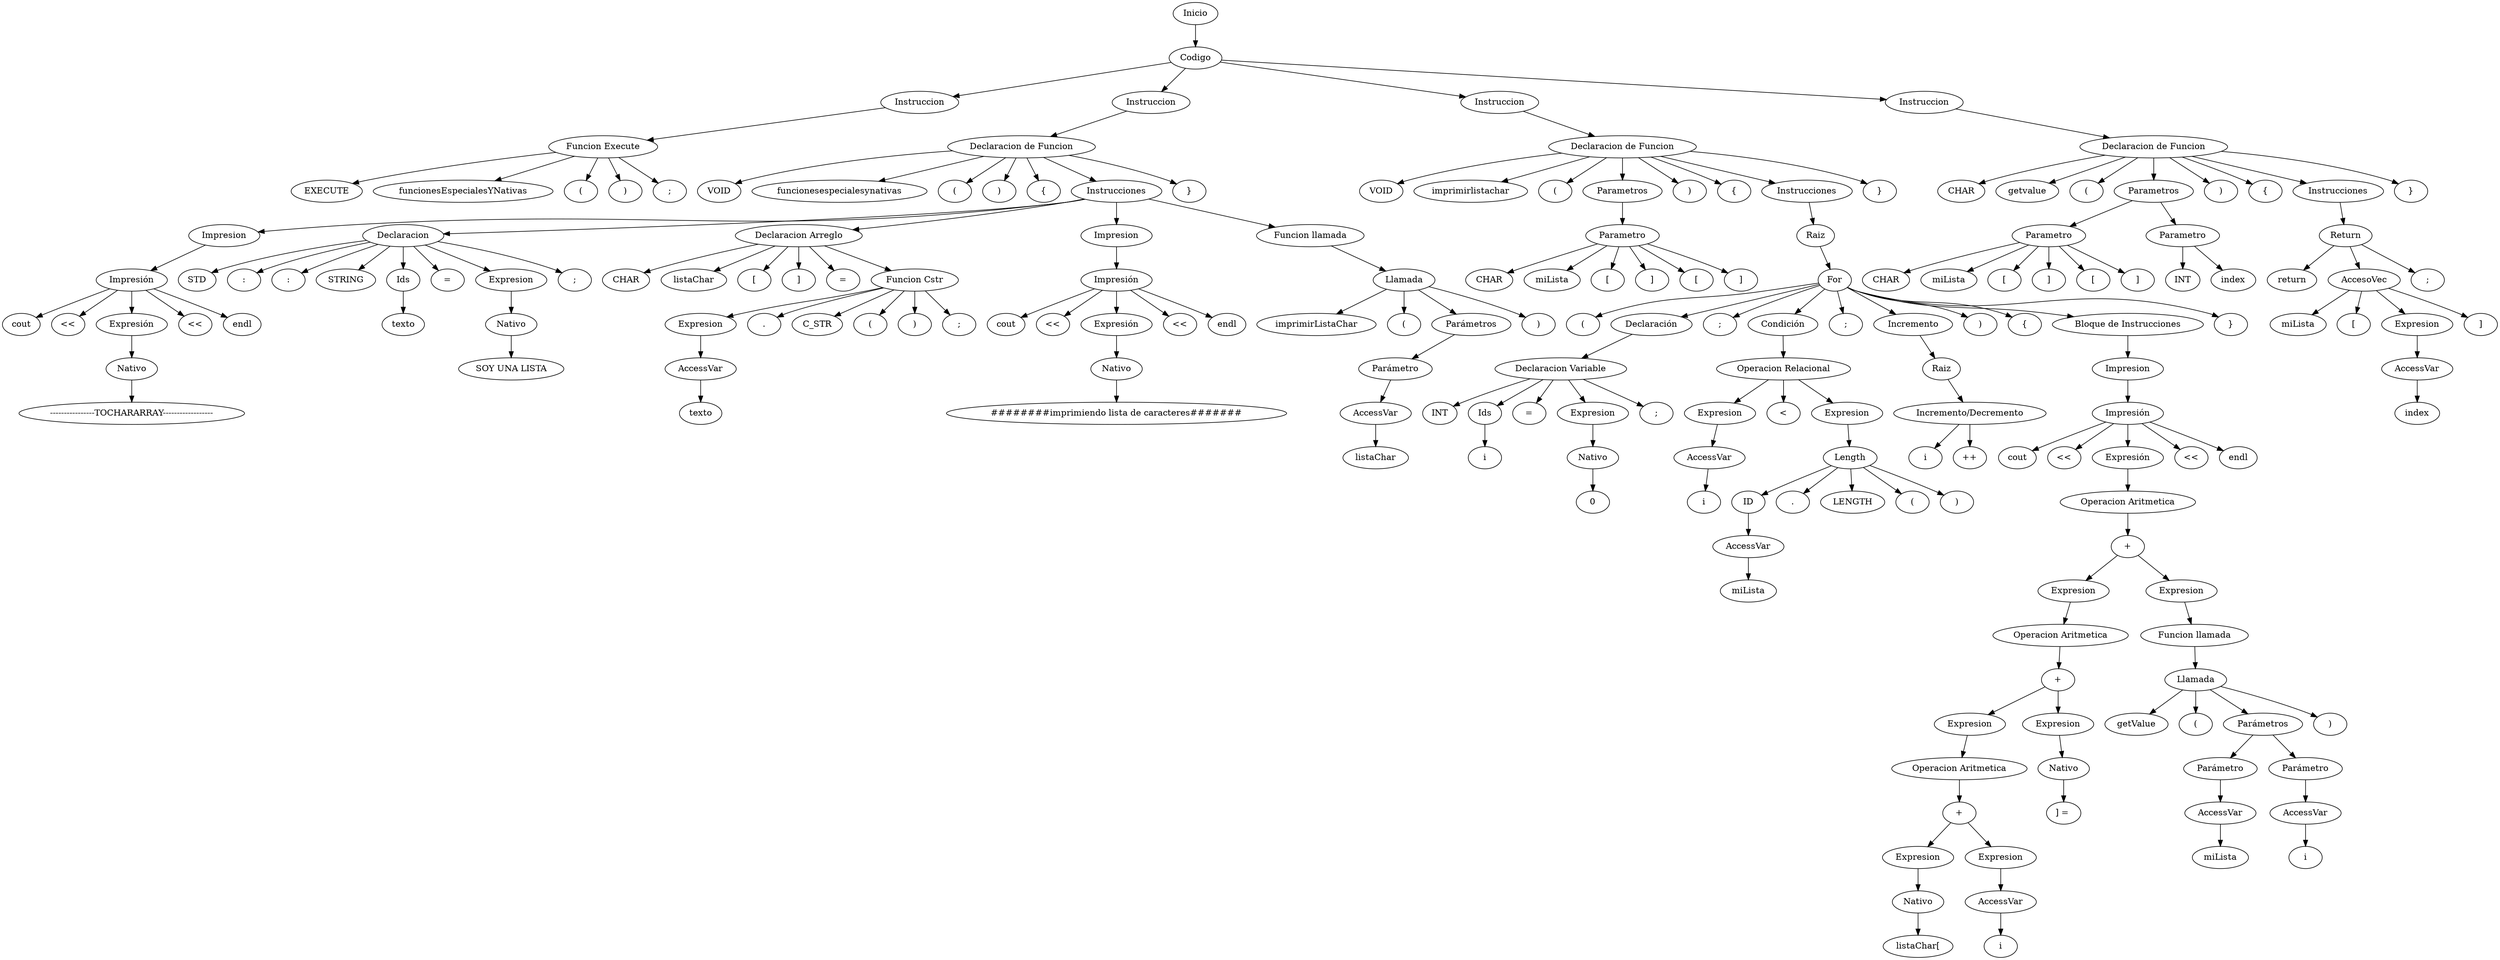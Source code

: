 digraph G {
n0[label="Inicio"]
nCodigo[label="Codigo"]
n0 -> nCodigo
n1[label="Instruccion"]
nCodigo -> n1
n2[label="Funcion Execute"]
n1 -> n2
n2 -> n6
n3[label="funcionesEspecialesYNativas"]
n2 -> n3
n4[label="("]
n2 -> n4
n6[label="EXECUTE"]
n5[label=")"]
n7[label=";"]
n2 -> n7
n2 -> n5
n8[label="Instruccion"]
nCodigo -> n8
n9[label="Declaracion de Funcion"]
n8 -> n9
n10[label="VOID"]
n9 -> n10
n11[label="funcionesespecialesynativas"]
n9 -> n11
n12[label="("]
n9 -> n12
n13[label=")"]
n9 -> n13
n14[label="{"]
n9 -> n14
n15[label="Instrucciones"]
n9 -> n15
n17[label="Impresion"]
n15 -> n17
n18[label="Impresión"]
n17 -> n18
n19[label="cout"]
n18 -> n19
n20[label="<<"]
n18 -> n20
n21[label="Expresión"]
n18 -> n21
n22[label="Nativo"]
n23[label="----------------TOCHARARRAY------------------"]
n22 -> n23
n21 -> n22
n24[label="<<"]
n18 -> n24
n25[label="endl"]
n18 -> n25
n26[label="Declaracion"]
n30[label="STD"]
n26 -> n30
n31[label=":"]
n26 -> n31
n32[label=":"]
n26 -> n32
n33[label="STRING"]
n26 -> n33
n28[label="Ids"]
n34[label="texto"]
n28 -> n34
n35[label="="]
n26 -> n35
n36[label="Expresion"]
n37[label="Nativo"]
n38[label="SOY UNA LISTA"]
n37 -> n38
n36 -> n37
n26 -> n36
n26 -> n28
n29[label=";"]
n26 -> n29
n15 -> n26
n39[label="Declaracion Arreglo"]
n15 -> n39
n44[label="CHAR"]
n39 -> n44
n40[label="listaChar"]
n39 -> n40
n41[label="["]
n39 -> n41
n42[label="]"]
n39 -> n42
n43[label="="]
n39 -> n43
n45[label="Funcion Cstr"]
n39 -> n45
n47[label="Expresion"]
n45 -> n47
n53[label="AccessVar"]
n53 -> n54
n54[label="texto"]
n47 -> n53
n49[label="."]n45 -> n49
n50[label="C_STR"]
n45 -> n50
n51[label="("]
n45 -> n51
n52[label=")"]
n45 -> n52
n46[label=";"]
n45 -> n46
n55[label="Impresion"]
n15 -> n55
n56[label="Impresión"]
n55 -> n56
n57[label="cout"]
n56 -> n57
n58[label="<<"]
n56 -> n58
n59[label="Expresión"]
n56 -> n59
n60[label="Nativo"]
n61[label="########imprimiendo lista de caracteres#######"]
n60 -> n61
n59 -> n60
n62[label="<<"]
n56 -> n62
n63[label="endl"]
n56 -> n63
n64[label="Funcion llamada"]
n15 -> n64
n65[label="Llamada"]
n64 -> n65
n66[label="imprimirListaChar"]
n65 -> n66
n67[label="("]
n65 -> n67
n69[label="Parámetros"]
n65 -> n69
n70[label="Parámetro"]
n69 -> n70
n71[label="AccessVar"]
n71 -> n72
n72[label="listaChar"]
n70 -> n71
n68[label=")"]
n65 -> n68
n16[label="}"]
n9 -> n16
n73[label="Instruccion"]
nCodigo -> n73
n74[label="Declaracion de Funcion"]
n73 -> n74
n75[label="VOID"]
n74 -> n75
n76[label="imprimirlistachar"]
n74 -> n76
n77[label="("]
n74 -> n77
n82[label="Parametros"]
n74 -> n82
n83[label="Parametro"]
n82 -> n83
n84[label="CHAR"]
n83 -> n84
n85[label="miLista"]
n83 -> n85
n86[label="["]
n83 -> n86
n87[label="]"]
n83 -> n87
n88[label="["]
n83 -> n88
n89[label="]"]
n83 -> n89
n78[label=")"]
n74 -> n78
n79[label="{"]
n74 -> n79
n80[label="Instrucciones"]
n74 -> n80
n90[label="Raiz"]
n80 -> n90
n91[label="For"]
n90 -> n91
n92[label="("]
n91 -> n92
n93[label="Declaración"]
n91 -> n93
n102[label="Declaracion Variable"]
n103[label="INT"]
n102 -> n103
n104[label="Ids"]
n108[label="i"]
n104 -> n108
n102 -> n104
n106[label="="]
n102 -> n106
n107[label="Expresion"]
n109[label="Nativo"]
n110[label="0"]
n109 -> n110
n107 -> n109
n102 -> n107
n93 -> n102
n105[label=";"]
n102 -> n105
n94[label=";"]
n91 -> n94
n95[label="Condición"]
n91 -> n95
n111[label="Operacion Relacional"]
n95 -> n111
n112[label="Expresion"]
n114[label="<"]
n113[label="Expresion"]
n111 -> n112
n111 -> n114
n111 -> n113
n115[label="AccessVar"]
n115 -> n116
n116[label="i"]
n112 -> n115
n117[label="Length"]
n123[label="AccessVar"]
n123 -> n124
n124[label="miLista"]
n118 -> n123
n118[label="ID"]
n117 -> n118
n119[label="."]n117 -> n119
n120[label="LENGTH"]
n117 -> n120
n121[label="("]
n117 -> n121
n122[label=")"]
n117 -> n122
n113 -> n117
n96[label=";"]
n91 -> n96
n97[label="Incremento"]
n91 -> n97
n125[label="Raiz"]
n97 -> n125
n126[label="Incremento/Decremento"]
n125 -> n126
n127[label="i"]
n126 -> n127
n128[label="++"]
n126 -> n128
n98[label=")"]
n91 -> n98
n99[label="{"]
n91 -> n99
n100[label="Bloque de Instrucciones"]
n91 -> n100
n129[label="Impresion"]
n100 -> n129
n130[label="Impresión"]
n129 -> n130
n131[label="cout"]
n130 -> n131
n132[label="<<"]
n130 -> n132
n133[label="Expresión"]
n130 -> n133
nodo135[label="Operacion Aritmetica"];
n133 -> nodo135;
nodo136[label="+"];
nodo137[label="Expresion"];
nodo138[label="Expresion"];
nodo135 -> nodo136;
nodo136 -> nodo137;
nodo136 -> nodo138;
nodo140[label="Operacion Aritmetica"];
nodo137 -> nodo140;
nodo141[label="+"];
nodo142[label="Expresion"];
nodo143[label="Expresion"];
nodo140 -> nodo141;
nodo141 -> nodo142;
nodo141 -> nodo143;
nodo145[label="Operacion Aritmetica"];
nodo142 -> nodo145;
nodo146[label="+"];
nodo147[label="Expresion"];
nodo148[label="Expresion"];
nodo145 -> nodo146;
nodo146 -> nodo147;
nodo146 -> nodo148;
n149[label="Nativo"]
n150[label="listaChar["]
n149 -> n150
nodo147 -> n149
n151[label="AccessVar"]
n151 -> n152
n152[label="i"]
nodo148 -> n151
n153[label="Nativo"]
n154[label="] = "]
n153 -> n154
nodo143 -> n153
n155[label="Funcion llamada"]
nodo138 -> n155
n156[label="Llamada"]
n155 -> n156
n157[label="getValue"]
n156 -> n157
n158[label="("]
n156 -> n158
n160[label="Parámetros"]
n156 -> n160
n161[label="Parámetro"]
n160 -> n161
n162[label="AccessVar"]
n162 -> n163
n163[label="miLista"]
n161 -> n162
n164[label="Parámetro"]
n160 -> n164
n165[label="AccessVar"]
n165 -> n166
n166[label="i"]
n164 -> n165
n159[label=")"]
n156 -> n159
n167[label="<<"]
n130 -> n167
n168[label="endl"]
n130 -> n168
n101[label="}"]
n91 -> n101
n81[label="}"]
n74 -> n81
n169[label="Instruccion"]
nCodigo -> n169
n170[label="Declaracion de Funcion"]
n169 -> n170
n171[label="CHAR"]
n170 -> n171
n172[label="getvalue"]
n170 -> n172
n173[label="("]
n170 -> n173
n178[label="Parametros"]
n170 -> n178
n179[label="Parametro"]
n178 -> n179
n180[label="CHAR"]
n179 -> n180
n181[label="miLista"]
n179 -> n181
n182[label="["]
n179 -> n182
n183[label="]"]
n179 -> n183
n184[label="["]
n179 -> n184
n185[label="]"]
n179 -> n185
n186[label="Parametro"]
n178 -> n186
n187[label="INT"]
n186 -> n187
n188[label="index"]
n186 -> n188
n174[label=")"]
n170 -> n174
n175[label="{"]
n170 -> n175
n176[label="Instrucciones"]
n170 -> n176
n189[label="Return"]
n176 -> n189
n190[label="return"]
n189 -> n190
n192[label="AccesoVec"]
n189 -> n192
n192 -> n193
n193[label="miLista"]
n194[label="["]
n192 -> n194
n195[label="Expresion"]
n192 -> n195
n197[label="AccessVar"]
n197 -> n198
n198[label="index"]
n195 -> n197
n196[label="]"]
n192 -> n196
n191[label=";"]
n189 -> n191
n177[label="}"]
n170 -> n177

}